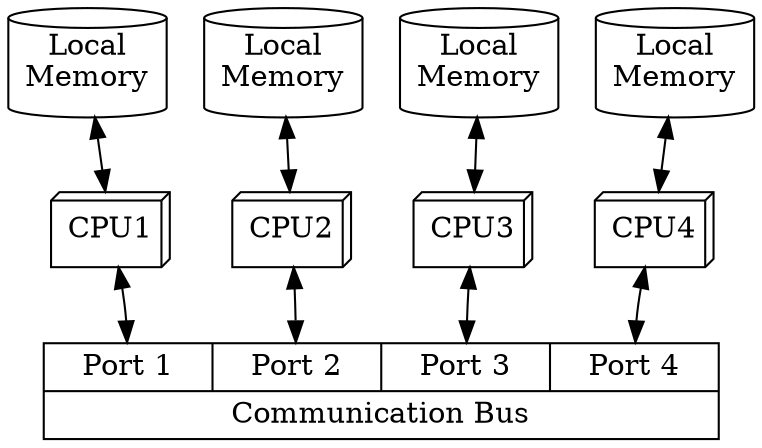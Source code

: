 digraph localmem {
    // Define nodes
    LM1 [label = "Local\nMemory";shape = cylinder;];
    LM2 [label = "Local\nMemory";shape = cylinder;];
    LM3 [label = "Local\nMemory";shape = cylinder;];
    LM4 [label = "Local\nMemory";shape = cylinder;];
    CPU1 [shape = box3d;];
    CPU2 [shape = box3d;];
    CPU3 [shape = box3d;];
    CPU4 [shape = box3d;];
    BUS [label = "{{<a>Port 1|<b>Port 2|<c>Port 3|<d>Port 4}|Communication Bus}";shape = record;width = 4.5;];
    // Define edges
    LM1 -> CPU1 -> BUS:a [dir = both;];
    LM2 -> CPU2 -> BUS:b [dir = both;];
    LM3 -> CPU3 -> BUS:c [dir = both;];
    LM4 -> CPU4 -> BUS:d [dir = both;];
}